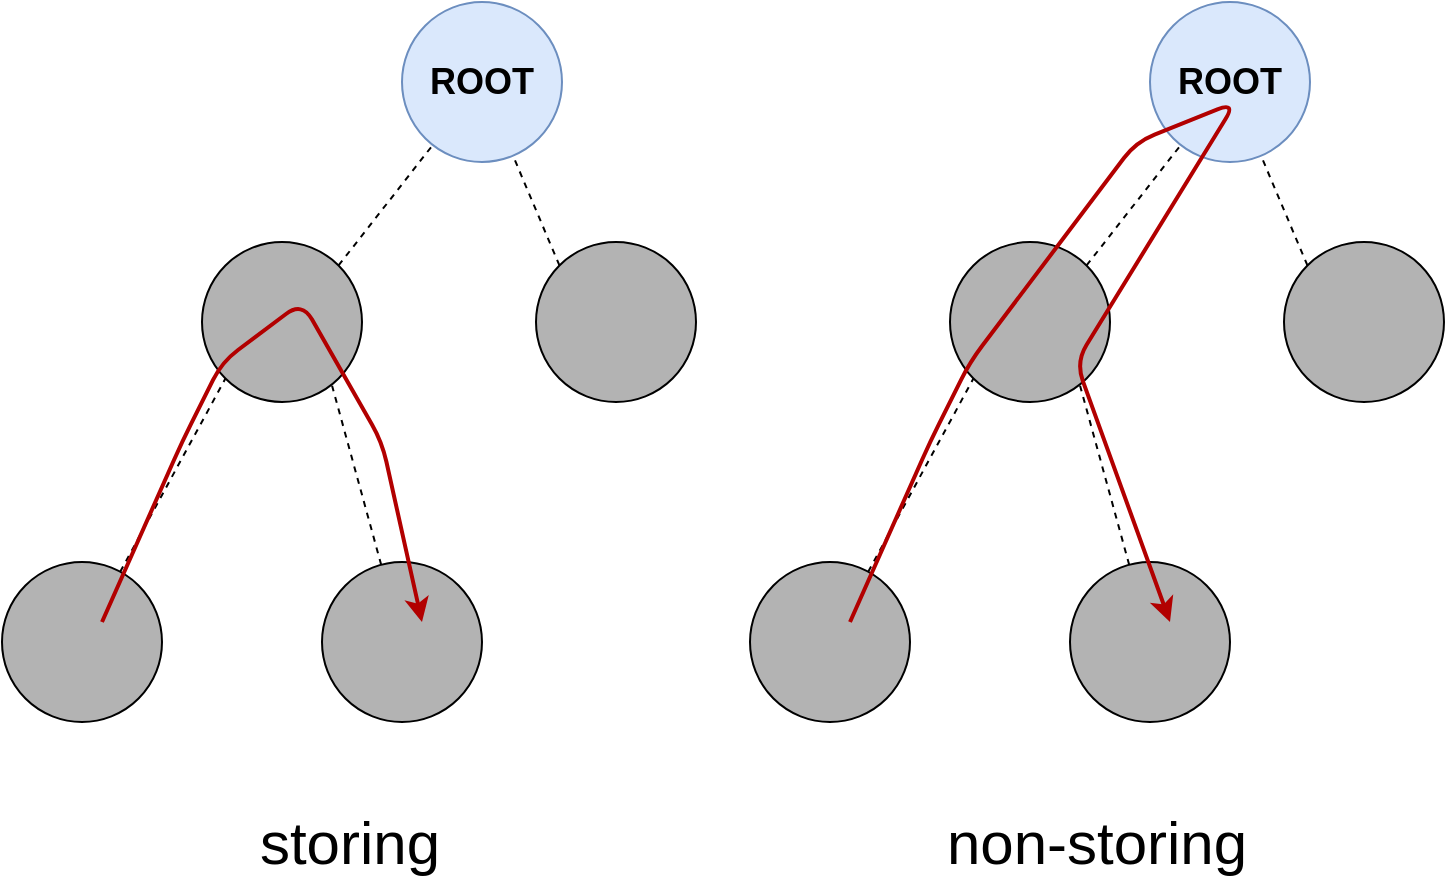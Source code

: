 <mxfile version="14.6.13" type="device"><diagram id="x0ytzRMjcYY6poOCdg2w" name="Page-1"><mxGraphModel dx="1673" dy="992" grid="1" gridSize="10" guides="1" tooltips="1" connect="1" arrows="1" fold="1" page="1" pageScale="1" pageWidth="827" pageHeight="1169" math="0" shadow="0"><root><mxCell id="0"/><mxCell id="1" parent="0"/><mxCell id="dybw5EmmUqUqqJ_Cydxj-71" value="" style="group" vertex="1" connectable="0" parent="1"><mxGeometry x="40" y="40" width="347" height="360" as="geometry"/></mxCell><mxCell id="dybw5EmmUqUqqJ_Cydxj-44" value="ROOT" style="ellipse;whiteSpace=wrap;html=1;aspect=fixed;fillColor=#dae8fc;strokeColor=#6c8ebf;fontSize=18;fontStyle=1" vertex="1" parent="dybw5EmmUqUqqJ_Cydxj-71"><mxGeometry x="200" width="80" height="80" as="geometry"/></mxCell><mxCell id="dybw5EmmUqUqqJ_Cydxj-52" style="edgeStyle=none;rounded=0;orthogonalLoop=1;jettySize=auto;html=1;exitX=1;exitY=0;exitDx=0;exitDy=0;dashed=1;fontSize=18;fontStyle=1;strokeWidth=1;endFill=0;endArrow=none;" edge="1" parent="dybw5EmmUqUqqJ_Cydxj-71" source="dybw5EmmUqUqqJ_Cydxj-45" target="dybw5EmmUqUqqJ_Cydxj-44"><mxGeometry relative="1" as="geometry"/></mxCell><mxCell id="dybw5EmmUqUqqJ_Cydxj-45" value="" style="ellipse;whiteSpace=wrap;html=1;aspect=fixed;fontSize=18;fontStyle=1;fillColor=#B3B3B3;" vertex="1" parent="dybw5EmmUqUqqJ_Cydxj-71"><mxGeometry x="100" y="120" width="80" height="80" as="geometry"/></mxCell><mxCell id="dybw5EmmUqUqqJ_Cydxj-53" style="edgeStyle=none;rounded=0;orthogonalLoop=1;jettySize=auto;html=1;exitX=0;exitY=0;exitDx=0;exitDy=0;dashed=1;fontSize=18;fontStyle=1;strokeWidth=1;endFill=0;endArrow=none;" edge="1" parent="dybw5EmmUqUqqJ_Cydxj-71" source="dybw5EmmUqUqqJ_Cydxj-46" target="dybw5EmmUqUqqJ_Cydxj-44"><mxGeometry relative="1" as="geometry"/></mxCell><mxCell id="dybw5EmmUqUqqJ_Cydxj-46" value="" style="ellipse;whiteSpace=wrap;html=1;aspect=fixed;fontSize=18;fontStyle=1;fillColor=#B3B3B3;" vertex="1" parent="dybw5EmmUqUqqJ_Cydxj-71"><mxGeometry x="267" y="120" width="80" height="80" as="geometry"/></mxCell><mxCell id="dybw5EmmUqUqqJ_Cydxj-50" style="edgeStyle=none;rounded=0;orthogonalLoop=1;jettySize=auto;html=1;entryX=0;entryY=1;entryDx=0;entryDy=0;dashed=1;fontSize=18;fontStyle=1;strokeWidth=1;endFill=0;endArrow=none;" edge="1" parent="dybw5EmmUqUqqJ_Cydxj-71" source="dybw5EmmUqUqqJ_Cydxj-47" target="dybw5EmmUqUqqJ_Cydxj-45"><mxGeometry relative="1" as="geometry"/></mxCell><mxCell id="dybw5EmmUqUqqJ_Cydxj-47" value="" style="ellipse;whiteSpace=wrap;html=1;aspect=fixed;fontSize=18;fontStyle=1;fillColor=#B3B3B3;" vertex="1" parent="dybw5EmmUqUqqJ_Cydxj-71"><mxGeometry y="280" width="80" height="80" as="geometry"/></mxCell><mxCell id="dybw5EmmUqUqqJ_Cydxj-51" style="edgeStyle=none;rounded=0;orthogonalLoop=1;jettySize=auto;html=1;dashed=1;fontSize=18;fontStyle=1;strokeWidth=1;endFill=0;endArrow=none;entryX=0.813;entryY=0.898;entryDx=0;entryDy=0;entryPerimeter=0;" edge="1" parent="dybw5EmmUqUqqJ_Cydxj-71" source="dybw5EmmUqUqqJ_Cydxj-48" target="dybw5EmmUqUqqJ_Cydxj-45"><mxGeometry relative="1" as="geometry"/></mxCell><mxCell id="dybw5EmmUqUqqJ_Cydxj-48" value="" style="ellipse;whiteSpace=wrap;html=1;aspect=fixed;fontSize=18;fontStyle=1;fillColor=#B3B3B3;" vertex="1" parent="dybw5EmmUqUqqJ_Cydxj-71"><mxGeometry x="160" y="280" width="80" height="80" as="geometry"/></mxCell><mxCell id="dybw5EmmUqUqqJ_Cydxj-58" value="" style="endArrow=classic;html=1;strokeWidth=2;fillColor=#e51400;strokeColor=#B20000;" edge="1" parent="dybw5EmmUqUqqJ_Cydxj-71"><mxGeometry width="50" height="50" relative="1" as="geometry"><mxPoint x="50" y="310" as="sourcePoint"/><mxPoint x="210" y="310" as="targetPoint"/><Array as="points"><mxPoint x="90" y="220"/><mxPoint x="110" y="180"/><mxPoint x="150" y="150"/><mxPoint x="190" y="220"/></Array></mxGeometry></mxCell><mxCell id="dybw5EmmUqUqqJ_Cydxj-72" value="" style="group" vertex="1" connectable="0" parent="1"><mxGeometry x="414" y="40" width="347" height="360" as="geometry"/></mxCell><mxCell id="dybw5EmmUqUqqJ_Cydxj-61" value="ROOT" style="ellipse;whiteSpace=wrap;html=1;aspect=fixed;fillColor=#dae8fc;strokeColor=#6c8ebf;fontSize=18;fontStyle=1" vertex="1" parent="dybw5EmmUqUqqJ_Cydxj-72"><mxGeometry x="200" width="80" height="80" as="geometry"/></mxCell><mxCell id="dybw5EmmUqUqqJ_Cydxj-62" style="edgeStyle=none;rounded=0;orthogonalLoop=1;jettySize=auto;html=1;exitX=1;exitY=0;exitDx=0;exitDy=0;dashed=1;fontSize=18;fontStyle=1;strokeWidth=1;endFill=0;endArrow=none;" edge="1" parent="dybw5EmmUqUqqJ_Cydxj-72" source="dybw5EmmUqUqqJ_Cydxj-63" target="dybw5EmmUqUqqJ_Cydxj-61"><mxGeometry relative="1" as="geometry"/></mxCell><mxCell id="dybw5EmmUqUqqJ_Cydxj-63" value="" style="ellipse;whiteSpace=wrap;html=1;aspect=fixed;fontSize=18;fontStyle=1;fillColor=#B3B3B3;" vertex="1" parent="dybw5EmmUqUqqJ_Cydxj-72"><mxGeometry x="100" y="120" width="80" height="80" as="geometry"/></mxCell><mxCell id="dybw5EmmUqUqqJ_Cydxj-64" style="edgeStyle=none;rounded=0;orthogonalLoop=1;jettySize=auto;html=1;exitX=0;exitY=0;exitDx=0;exitDy=0;dashed=1;fontSize=18;fontStyle=1;strokeWidth=1;endFill=0;endArrow=none;" edge="1" parent="dybw5EmmUqUqqJ_Cydxj-72" source="dybw5EmmUqUqqJ_Cydxj-65" target="dybw5EmmUqUqqJ_Cydxj-61"><mxGeometry relative="1" as="geometry"/></mxCell><mxCell id="dybw5EmmUqUqqJ_Cydxj-65" value="" style="ellipse;whiteSpace=wrap;html=1;aspect=fixed;fontSize=18;fontStyle=1;fillColor=#B3B3B3;" vertex="1" parent="dybw5EmmUqUqqJ_Cydxj-72"><mxGeometry x="267" y="120" width="80" height="80" as="geometry"/></mxCell><mxCell id="dybw5EmmUqUqqJ_Cydxj-66" style="edgeStyle=none;rounded=0;orthogonalLoop=1;jettySize=auto;html=1;entryX=0;entryY=1;entryDx=0;entryDy=0;dashed=1;fontSize=18;fontStyle=1;strokeWidth=1;endFill=0;endArrow=none;" edge="1" parent="dybw5EmmUqUqqJ_Cydxj-72" source="dybw5EmmUqUqqJ_Cydxj-67" target="dybw5EmmUqUqqJ_Cydxj-63"><mxGeometry relative="1" as="geometry"/></mxCell><mxCell id="dybw5EmmUqUqqJ_Cydxj-67" value="" style="ellipse;whiteSpace=wrap;html=1;aspect=fixed;fontSize=18;fontStyle=1;fillColor=#B3B3B3;" vertex="1" parent="dybw5EmmUqUqqJ_Cydxj-72"><mxGeometry y="280" width="80" height="80" as="geometry"/></mxCell><mxCell id="dybw5EmmUqUqqJ_Cydxj-68" style="edgeStyle=none;rounded=0;orthogonalLoop=1;jettySize=auto;html=1;dashed=1;fontSize=18;fontStyle=1;strokeWidth=1;endFill=0;endArrow=none;entryX=0.813;entryY=0.898;entryDx=0;entryDy=0;entryPerimeter=0;" edge="1" parent="dybw5EmmUqUqqJ_Cydxj-72" source="dybw5EmmUqUqqJ_Cydxj-69" target="dybw5EmmUqUqqJ_Cydxj-63"><mxGeometry relative="1" as="geometry"/></mxCell><mxCell id="dybw5EmmUqUqqJ_Cydxj-69" value="" style="ellipse;whiteSpace=wrap;html=1;aspect=fixed;fontSize=18;fontStyle=1;fillColor=#B3B3B3;" vertex="1" parent="dybw5EmmUqUqqJ_Cydxj-72"><mxGeometry x="160" y="280" width="80" height="80" as="geometry"/></mxCell><mxCell id="dybw5EmmUqUqqJ_Cydxj-70" value="" style="endArrow=classic;html=1;strokeWidth=2;fillColor=#e51400;strokeColor=#B20000;" edge="1" parent="dybw5EmmUqUqqJ_Cydxj-72"><mxGeometry width="50" height="50" relative="1" as="geometry"><mxPoint x="50" y="310" as="sourcePoint"/><mxPoint x="210" y="310" as="targetPoint"/><Array as="points"><mxPoint x="90" y="220"/><mxPoint x="110" y="180"/><mxPoint x="193" y="70"/><mxPoint x="243" y="50"/><mxPoint x="163" y="180"/></Array></mxGeometry></mxCell><mxCell id="dybw5EmmUqUqqJ_Cydxj-73" value="&lt;font style=&quot;font-size: 30px&quot;&gt;storing&lt;/font&gt;" style="text;html=1;strokeColor=none;fillColor=none;align=center;verticalAlign=middle;whiteSpace=wrap;rounded=0;" vertex="1" parent="1"><mxGeometry x="163.5" y="440" width="100" height="40" as="geometry"/></mxCell><mxCell id="dybw5EmmUqUqqJ_Cydxj-74" value="&lt;font style=&quot;font-size: 30px&quot;&gt;non-storing&lt;/font&gt;" style="text;html=1;strokeColor=none;fillColor=none;align=center;verticalAlign=middle;whiteSpace=wrap;rounded=0;" vertex="1" parent="1"><mxGeometry x="506.25" y="440" width="162.5" height="40" as="geometry"/></mxCell></root></mxGraphModel></diagram></mxfile>